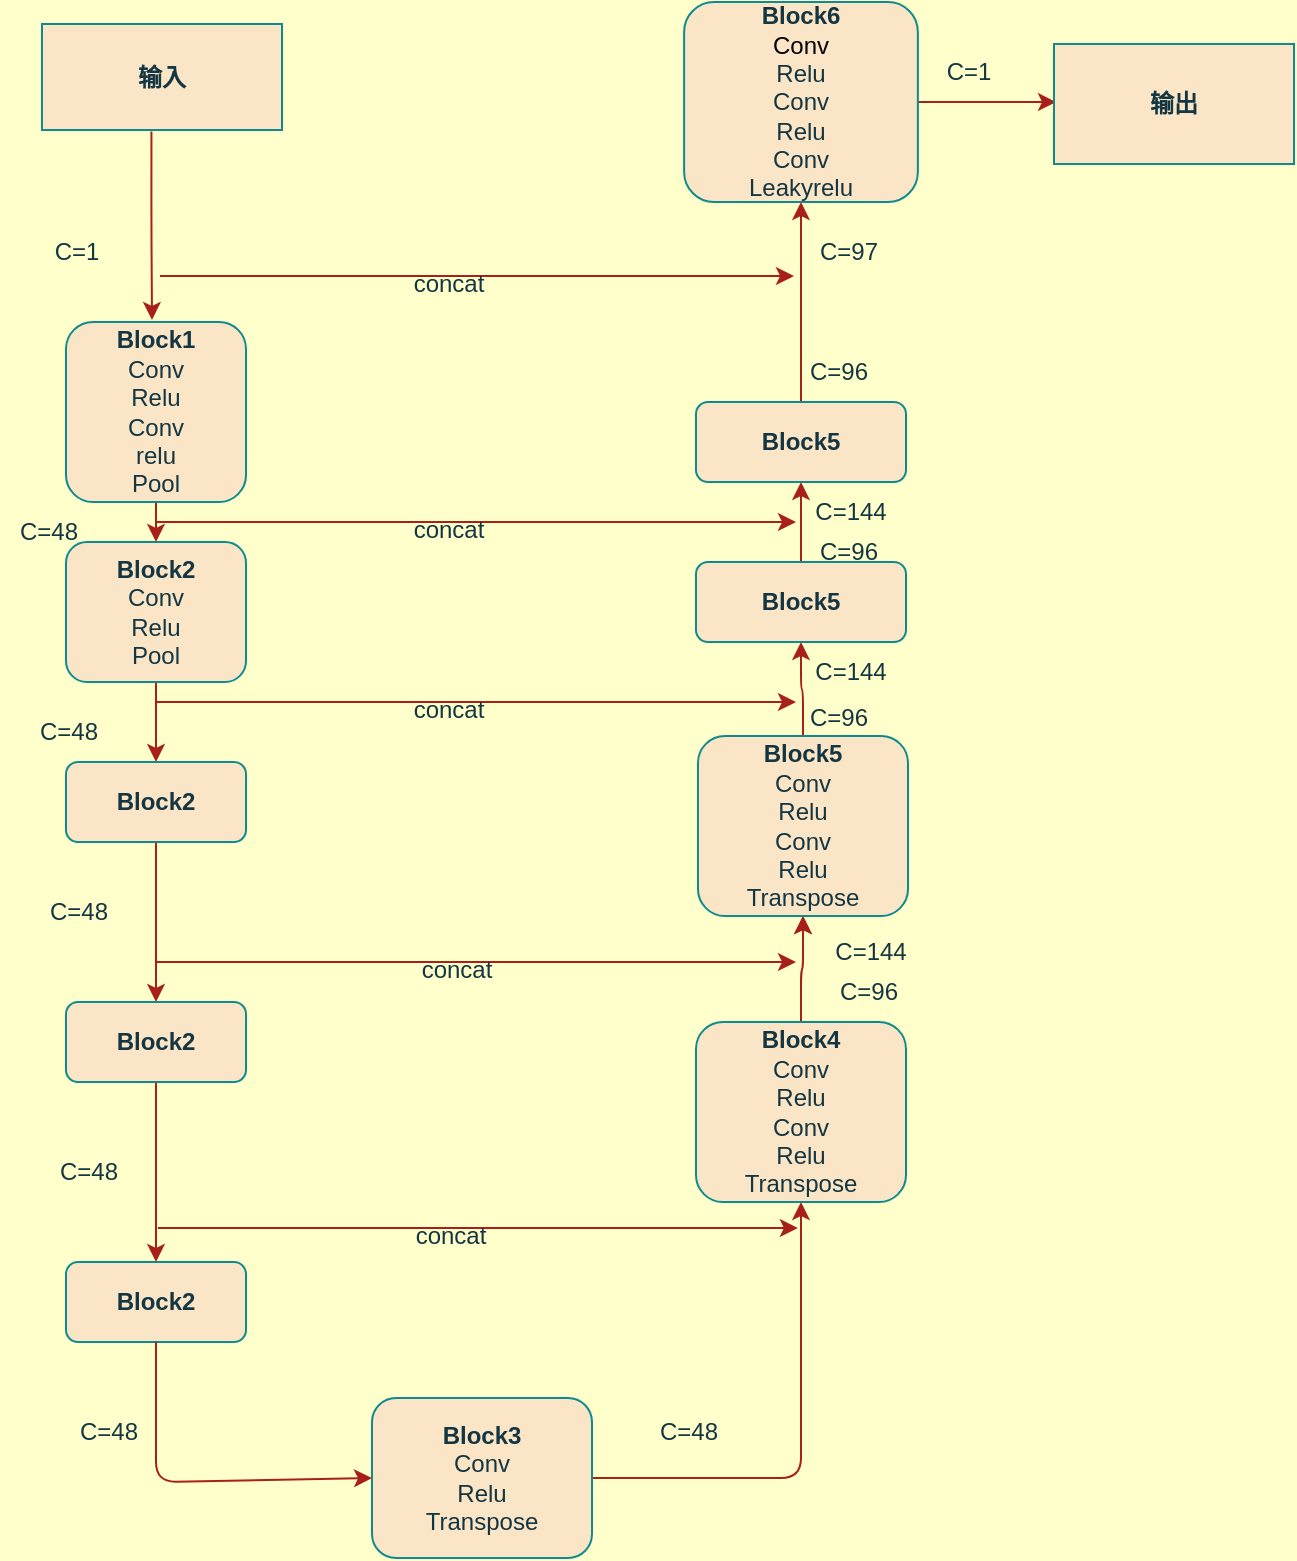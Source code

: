 <mxfile version="28.0.9">
  <diagram name="第 1 页" id="Llp0b9NQfiZDjPyqsILq">
    <mxGraphModel dx="1205" dy="1150" grid="0" gridSize="10" guides="0" tooltips="1" connect="0" arrows="0" fold="1" page="0" pageScale="1" pageWidth="827" pageHeight="1169" background="#FFFFCC" math="0" shadow="0">
      <root>
        <mxCell id="0" />
        <mxCell id="1" parent="0" />
        <mxCell id="0ZAwiDs7WrddA5UiuClp-19" style="edgeStyle=orthogonalEdgeStyle;rounded=1;orthogonalLoop=1;jettySize=auto;html=1;entryX=0.5;entryY=0;entryDx=0;entryDy=0;labelBackgroundColor=none;fontColor=default;strokeColor=#A8201A;fontSize=12;" parent="1" source="0ZAwiDs7WrddA5UiuClp-1" target="0ZAwiDs7WrddA5UiuClp-4" edge="1">
          <mxGeometry relative="1" as="geometry" />
        </mxCell>
        <mxCell id="0ZAwiDs7WrddA5UiuClp-1" value="&lt;b&gt;Block1&lt;/b&gt;&lt;div&gt;Conv&lt;/div&gt;&lt;div&gt;Relu&lt;/div&gt;&lt;div&gt;Conv&lt;/div&gt;&lt;div&gt;relu&lt;/div&gt;&lt;div&gt;Pool&lt;/div&gt;" style="rounded=1;whiteSpace=wrap;html=1;labelBackgroundColor=none;fillColor=#FAE5C7;strokeColor=#0F8B8D;fontColor=#143642;fontSize=12;" parent="1" vertex="1">
          <mxGeometry x="85" y="130" width="90" height="90" as="geometry" />
        </mxCell>
        <mxCell id="0ZAwiDs7WrddA5UiuClp-20" style="edgeStyle=orthogonalEdgeStyle;rounded=1;orthogonalLoop=1;jettySize=auto;html=1;labelBackgroundColor=none;fontColor=default;strokeColor=#A8201A;fontSize=12;" parent="1" source="0ZAwiDs7WrddA5UiuClp-4" target="0ZAwiDs7WrddA5UiuClp-9" edge="1">
          <mxGeometry relative="1" as="geometry" />
        </mxCell>
        <mxCell id="0ZAwiDs7WrddA5UiuClp-4" value="&lt;b&gt;Block2&lt;/b&gt;&lt;div&gt;Conv&lt;/div&gt;&lt;div&gt;Relu&lt;/div&gt;&lt;div&gt;Pool&lt;/div&gt;" style="rounded=1;whiteSpace=wrap;html=1;labelBackgroundColor=none;fillColor=#FAE5C7;strokeColor=#0F8B8D;fontColor=#143642;fontSize=12;" parent="1" vertex="1">
          <mxGeometry x="85" y="240" width="90" height="70" as="geometry" />
        </mxCell>
        <mxCell id="0ZAwiDs7WrddA5UiuClp-21" style="edgeStyle=orthogonalEdgeStyle;rounded=1;orthogonalLoop=1;jettySize=auto;html=1;labelBackgroundColor=none;fontColor=default;strokeColor=#A8201A;fontSize=12;" parent="1" source="0ZAwiDs7WrddA5UiuClp-9" target="0ZAwiDs7WrddA5UiuClp-12" edge="1">
          <mxGeometry relative="1" as="geometry" />
        </mxCell>
        <mxCell id="0ZAwiDs7WrddA5UiuClp-9" value="&lt;b&gt;Block2&lt;/b&gt;" style="rounded=1;whiteSpace=wrap;html=1;labelBackgroundColor=none;fillColor=#FAE5C7;strokeColor=#0F8B8D;fontColor=#143642;fontSize=12;" parent="1" vertex="1">
          <mxGeometry x="85" y="350" width="90" height="40" as="geometry" />
        </mxCell>
        <mxCell id="0ZAwiDs7WrddA5UiuClp-33" style="edgeStyle=orthogonalEdgeStyle;rounded=1;orthogonalLoop=1;jettySize=auto;html=1;entryX=0.5;entryY=1;entryDx=0;entryDy=0;labelBackgroundColor=none;fontColor=default;strokeColor=#A8201A;fontSize=12;" parent="1" source="0ZAwiDs7WrddA5UiuClp-10" target="0ZAwiDs7WrddA5UiuClp-11" edge="1">
          <mxGeometry relative="1" as="geometry" />
        </mxCell>
        <mxCell id="0ZAwiDs7WrddA5UiuClp-10" value="&lt;b&gt;Block3&lt;/b&gt;&lt;br&gt;&lt;div&gt;Conv&lt;/div&gt;&lt;div&gt;Relu&lt;/div&gt;&lt;div&gt;Transpose&lt;/div&gt;" style="rounded=1;whiteSpace=wrap;html=1;labelBackgroundColor=none;fillColor=#FAE5C7;strokeColor=#0F8B8D;fontColor=#143642;fontSize=12;" parent="1" vertex="1">
          <mxGeometry x="238" y="668" width="110" height="80" as="geometry" />
        </mxCell>
        <mxCell id="0ZAwiDs7WrddA5UiuClp-35" style="edgeStyle=orthogonalEdgeStyle;rounded=1;orthogonalLoop=1;jettySize=auto;html=1;entryX=0.5;entryY=1;entryDx=0;entryDy=0;labelBackgroundColor=none;fontColor=default;strokeColor=#A8201A;fontSize=12;" parent="1" source="0ZAwiDs7WrddA5UiuClp-11" target="0ZAwiDs7WrddA5UiuClp-15" edge="1">
          <mxGeometry relative="1" as="geometry" />
        </mxCell>
        <mxCell id="0ZAwiDs7WrddA5UiuClp-44" value="" style="edgeStyle=orthogonalEdgeStyle;rounded=1;orthogonalLoop=1;jettySize=auto;html=1;labelBackgroundColor=none;fontColor=default;strokeColor=#A8201A;fontSize=12;" parent="1" source="0ZAwiDs7WrddA5UiuClp-11" target="0ZAwiDs7WrddA5UiuClp-15" edge="1">
          <mxGeometry relative="1" as="geometry" />
        </mxCell>
        <mxCell id="0ZAwiDs7WrddA5UiuClp-11" value="&lt;b&gt;Block4&lt;/b&gt;&lt;br&gt;&lt;div&gt;Conv&lt;/div&gt;&lt;div&gt;Relu&lt;/div&gt;&lt;div&gt;Conv&lt;/div&gt;&lt;div&gt;Relu&lt;/div&gt;&lt;div&gt;Transpose&lt;/div&gt;" style="rounded=1;whiteSpace=wrap;html=1;labelBackgroundColor=none;fillColor=#FAE5C7;strokeColor=#0F8B8D;fontColor=#143642;fontSize=12;" parent="1" vertex="1">
          <mxGeometry x="400" y="480" width="105" height="90" as="geometry" />
        </mxCell>
        <mxCell id="0ZAwiDs7WrddA5UiuClp-22" style="edgeStyle=orthogonalEdgeStyle;rounded=1;orthogonalLoop=1;jettySize=auto;html=1;labelBackgroundColor=none;fontColor=default;strokeColor=#A8201A;fontSize=12;" parent="1" source="0ZAwiDs7WrddA5UiuClp-12" target="0ZAwiDs7WrddA5UiuClp-14" edge="1">
          <mxGeometry relative="1" as="geometry">
            <Array as="points">
              <mxPoint x="130" y="580" />
              <mxPoint x="130" y="580" />
            </Array>
          </mxGeometry>
        </mxCell>
        <mxCell id="0ZAwiDs7WrddA5UiuClp-12" value="&lt;b&gt;Block2&lt;/b&gt;" style="rounded=1;whiteSpace=wrap;html=1;labelBackgroundColor=none;fillColor=#FAE5C7;strokeColor=#0F8B8D;fontColor=#143642;fontSize=12;" parent="1" vertex="1">
          <mxGeometry x="85" y="470" width="90" height="40" as="geometry" />
        </mxCell>
        <mxCell id="0ZAwiDs7WrddA5UiuClp-14" value="&lt;b&gt;Block2&lt;/b&gt;" style="rounded=1;whiteSpace=wrap;html=1;labelBackgroundColor=none;fillColor=#FAE5C7;strokeColor=#0F8B8D;fontColor=#143642;fontSize=12;" parent="1" vertex="1">
          <mxGeometry x="85" y="600" width="90" height="40" as="geometry" />
        </mxCell>
        <mxCell id="0ZAwiDs7WrddA5UiuClp-57" style="edgeStyle=orthogonalEdgeStyle;rounded=1;orthogonalLoop=1;jettySize=auto;html=1;entryX=0.5;entryY=1;entryDx=0;entryDy=0;labelBackgroundColor=none;fontColor=default;strokeColor=#A8201A;fontSize=12;" parent="1" source="0ZAwiDs7WrddA5UiuClp-15" target="0ZAwiDs7WrddA5UiuClp-53" edge="1">
          <mxGeometry relative="1" as="geometry" />
        </mxCell>
        <mxCell id="0ZAwiDs7WrddA5UiuClp-15" value="&lt;b&gt;Block5&lt;/b&gt;&lt;br&gt;&lt;div&gt;Conv&lt;/div&gt;&lt;div&gt;Relu&lt;/div&gt;&lt;div&gt;Conv&lt;/div&gt;&lt;div&gt;Relu&lt;/div&gt;&lt;div&gt;Transpose&lt;/div&gt;" style="rounded=1;whiteSpace=wrap;html=1;labelBackgroundColor=none;fillColor=#FAE5C7;strokeColor=#0F8B8D;fontColor=#143642;fontSize=12;" parent="1" vertex="1">
          <mxGeometry x="401" y="337" width="105" height="90" as="geometry" />
        </mxCell>
        <mxCell id="0ZAwiDs7WrddA5UiuClp-64" style="edgeStyle=orthogonalEdgeStyle;rounded=1;orthogonalLoop=1;jettySize=auto;html=1;entryX=0;entryY=0.5;entryDx=0;entryDy=0;labelBackgroundColor=none;fontColor=default;strokeColor=#A8201A;fontSize=12;" parent="1" source="0ZAwiDs7WrddA5UiuClp-16" edge="1">
          <mxGeometry relative="1" as="geometry">
            <mxPoint x="580" y="20" as="targetPoint" />
          </mxGeometry>
        </mxCell>
        <mxCell id="0ZAwiDs7WrddA5UiuClp-16" value="&lt;b&gt;Block6&lt;/b&gt;&lt;div&gt;&lt;span style=&quot;background-color: transparent; color: light-dark(rgb(0, 0, 0), rgb(255, 255, 255));&quot;&gt;Conv&lt;/span&gt;&lt;div&gt;Relu&lt;/div&gt;&lt;div&gt;Conv&lt;/div&gt;&lt;div&gt;Relu&lt;/div&gt;&lt;div&gt;Conv&lt;/div&gt;&lt;div&gt;Leakyrelu&lt;/div&gt;&lt;/div&gt;" style="rounded=1;whiteSpace=wrap;html=1;labelBackgroundColor=none;fillColor=#FAE5C7;strokeColor=#0F8B8D;fontColor=#143642;fontSize=12;" parent="1" vertex="1">
          <mxGeometry x="394.06" y="-30" width="116.87" height="100" as="geometry" />
        </mxCell>
        <mxCell id="0ZAwiDs7WrddA5UiuClp-43" value="" style="endArrow=classic;html=1;rounded=1;labelBackgroundColor=none;fontColor=default;strokeColor=#A8201A;fontSize=12;" parent="1" edge="1">
          <mxGeometry width="50" height="50" relative="1" as="geometry">
            <mxPoint x="130" y="450" as="sourcePoint" />
            <mxPoint x="450" y="450" as="targetPoint" />
          </mxGeometry>
        </mxCell>
        <mxCell id="0ZAwiDs7WrddA5UiuClp-89" value="concat" style="edgeLabel;html=1;align=center;verticalAlign=middle;resizable=0;points=[];labelBackgroundColor=none;rounded=1;fontColor=#143642;fontSize=12;" parent="0ZAwiDs7WrddA5UiuClp-43" vertex="1" connectable="0">
          <mxGeometry x="-0.061" y="-4" relative="1" as="geometry">
            <mxPoint as="offset" />
          </mxGeometry>
        </mxCell>
        <mxCell id="0ZAwiDs7WrddA5UiuClp-45" value="" style="endArrow=classic;html=1;rounded=1;exitX=0.5;exitY=1;exitDx=0;exitDy=0;entryX=0;entryY=0.5;entryDx=0;entryDy=0;labelBackgroundColor=none;fontColor=default;strokeColor=#A8201A;fontSize=12;" parent="1" source="0ZAwiDs7WrddA5UiuClp-14" target="0ZAwiDs7WrddA5UiuClp-10" edge="1">
          <mxGeometry width="50" height="50" relative="1" as="geometry">
            <mxPoint x="710" y="580" as="sourcePoint" />
            <mxPoint x="760" y="530" as="targetPoint" />
            <Array as="points">
              <mxPoint x="130" y="710" />
            </Array>
          </mxGeometry>
        </mxCell>
        <mxCell id="0ZAwiDs7WrddA5UiuClp-58" style="edgeStyle=orthogonalEdgeStyle;rounded=1;orthogonalLoop=1;jettySize=auto;html=1;labelBackgroundColor=none;fontColor=default;strokeColor=#A8201A;fontSize=12;" parent="1" source="0ZAwiDs7WrddA5UiuClp-53" target="0ZAwiDs7WrddA5UiuClp-54" edge="1">
          <mxGeometry relative="1" as="geometry" />
        </mxCell>
        <mxCell id="0ZAwiDs7WrddA5UiuClp-53" value="&lt;b&gt;Block5&lt;/b&gt;" style="rounded=1;whiteSpace=wrap;html=1;labelBackgroundColor=none;fillColor=#FAE5C7;strokeColor=#0F8B8D;fontColor=#143642;fontSize=12;" parent="1" vertex="1">
          <mxGeometry x="400" y="250" width="105" height="40" as="geometry" />
        </mxCell>
        <mxCell id="0ZAwiDs7WrddA5UiuClp-59" style="edgeStyle=orthogonalEdgeStyle;rounded=1;orthogonalLoop=1;jettySize=auto;html=1;entryX=0.5;entryY=1;entryDx=0;entryDy=0;labelBackgroundColor=none;fontColor=default;strokeColor=#A8201A;fontSize=12;" parent="1" source="0ZAwiDs7WrddA5UiuClp-54" target="0ZAwiDs7WrddA5UiuClp-16" edge="1">
          <mxGeometry relative="1" as="geometry" />
        </mxCell>
        <mxCell id="0ZAwiDs7WrddA5UiuClp-54" value="&lt;b&gt;Block5&lt;/b&gt;" style="rounded=1;whiteSpace=wrap;html=1;labelBackgroundColor=none;fillColor=#FAE5C7;strokeColor=#0F8B8D;fontColor=#143642;fontSize=12;" parent="1" vertex="1">
          <mxGeometry x="400" y="170" width="105" height="40" as="geometry" />
        </mxCell>
        <mxCell id="0ZAwiDs7WrddA5UiuClp-61" value="" style="endArrow=classic;html=1;rounded=1;labelBackgroundColor=none;fontColor=default;strokeColor=#A8201A;fontSize=12;" parent="1" edge="1">
          <mxGeometry width="50" height="50" relative="1" as="geometry">
            <mxPoint x="130" y="320" as="sourcePoint" />
            <mxPoint x="450" y="320" as="targetPoint" />
          </mxGeometry>
        </mxCell>
        <mxCell id="0ZAwiDs7WrddA5UiuClp-88" value="concat" style="edgeLabel;html=1;align=center;verticalAlign=middle;resizable=0;points=[];labelBackgroundColor=none;rounded=1;fontColor=#143642;fontSize=12;" parent="0ZAwiDs7WrddA5UiuClp-61" vertex="1" connectable="0">
          <mxGeometry x="-0.09" y="-4" relative="1" as="geometry">
            <mxPoint as="offset" />
          </mxGeometry>
        </mxCell>
        <mxCell id="0ZAwiDs7WrddA5UiuClp-65" value="C=1" style="text;html=1;align=center;verticalAlign=middle;resizable=0;points=[];autosize=1;strokeColor=none;fillColor=none;labelBackgroundColor=none;rounded=1;fontColor=#143642;fontSize=12;" parent="1" vertex="1">
          <mxGeometry x="70" y="82" width="40" height="26" as="geometry" />
        </mxCell>
        <mxCell id="0ZAwiDs7WrddA5UiuClp-72" value="C=48" style="text;html=1;align=center;verticalAlign=middle;resizable=0;points=[];autosize=1;strokeColor=none;fillColor=none;labelBackgroundColor=none;rounded=1;fontColor=#143642;fontSize=12;" parent="1" vertex="1">
          <mxGeometry x="52" y="222" width="47" height="26" as="geometry" />
        </mxCell>
        <mxCell id="0ZAwiDs7WrddA5UiuClp-73" value="C=48" style="text;html=1;align=center;verticalAlign=middle;resizable=0;points=[];autosize=1;strokeColor=none;fillColor=none;labelBackgroundColor=none;rounded=1;fontColor=#143642;fontSize=12;" parent="1" vertex="1">
          <mxGeometry x="62" y="322" width="47" height="26" as="geometry" />
        </mxCell>
        <mxCell id="0ZAwiDs7WrddA5UiuClp-74" value="C=48" style="text;html=1;align=center;verticalAlign=middle;resizable=0;points=[];autosize=1;strokeColor=none;fillColor=none;labelBackgroundColor=none;rounded=1;fontColor=#143642;fontSize=12;" parent="1" vertex="1">
          <mxGeometry x="67" y="412" width="47" height="26" as="geometry" />
        </mxCell>
        <mxCell id="0ZAwiDs7WrddA5UiuClp-75" value="C=48" style="text;html=1;align=center;verticalAlign=middle;resizable=0;points=[];autosize=1;strokeColor=none;fillColor=none;labelBackgroundColor=none;rounded=1;fontColor=#143642;fontSize=12;" parent="1" vertex="1">
          <mxGeometry x="72" y="542" width="47" height="26" as="geometry" />
        </mxCell>
        <mxCell id="0ZAwiDs7WrddA5UiuClp-76" value="C=48" style="text;html=1;align=center;verticalAlign=middle;resizable=0;points=[];autosize=1;strokeColor=none;fillColor=none;labelBackgroundColor=none;rounded=1;fontColor=#143642;fontSize=12;" parent="1" vertex="1">
          <mxGeometry x="82" y="672" width="47" height="26" as="geometry" />
        </mxCell>
        <mxCell id="0ZAwiDs7WrddA5UiuClp-77" value="C=48" style="text;html=1;align=center;verticalAlign=middle;resizable=0;points=[];autosize=1;strokeColor=none;fillColor=none;labelBackgroundColor=none;rounded=1;fontColor=#143642;fontSize=12;" parent="1" vertex="1">
          <mxGeometry x="372" y="672" width="47" height="26" as="geometry" />
        </mxCell>
        <mxCell id="0ZAwiDs7WrddA5UiuClp-78" value="C=96" style="text;html=1;align=center;verticalAlign=middle;resizable=0;points=[];autosize=1;strokeColor=none;fillColor=none;labelBackgroundColor=none;rounded=1;fontColor=#143642;fontSize=12;" parent="1" vertex="1">
          <mxGeometry x="462.93" y="452" width="47" height="26" as="geometry" />
        </mxCell>
        <mxCell id="0ZAwiDs7WrddA5UiuClp-79" value="C=144" style="text;html=1;align=center;verticalAlign=middle;resizable=0;points=[];autosize=1;strokeColor=none;fillColor=none;labelBackgroundColor=none;rounded=1;fontColor=#143642;fontSize=12;" parent="1" vertex="1">
          <mxGeometry x="459.93" y="432" width="54" height="26" as="geometry" />
        </mxCell>
        <mxCell id="0ZAwiDs7WrddA5UiuClp-80" value="C=96" style="text;html=1;align=center;verticalAlign=middle;resizable=0;points=[];autosize=1;strokeColor=none;fillColor=none;labelBackgroundColor=none;rounded=1;arcSize=50;fontColor=#143642;fontSize=12;" parent="1" vertex="1">
          <mxGeometry x="447.93" y="315" width="47" height="26" as="geometry" />
        </mxCell>
        <mxCell id="0ZAwiDs7WrddA5UiuClp-81" value="C=144" style="text;html=1;align=center;verticalAlign=middle;resizable=0;points=[];autosize=1;strokeColor=none;fillColor=none;labelBackgroundColor=none;rounded=1;fontColor=#143642;fontSize=12;" parent="1" vertex="1">
          <mxGeometry x="449.93" y="292" width="54" height="26" as="geometry" />
        </mxCell>
        <mxCell id="0ZAwiDs7WrddA5UiuClp-82" value="C=144" style="text;html=1;align=center;verticalAlign=middle;resizable=0;points=[];autosize=1;strokeColor=none;fillColor=none;labelBackgroundColor=none;rounded=1;fontColor=#143642;fontSize=12;" parent="1" vertex="1">
          <mxGeometry x="449.93" y="212" width="54" height="26" as="geometry" />
        </mxCell>
        <mxCell id="0ZAwiDs7WrddA5UiuClp-83" value="C=96" style="text;html=1;align=center;verticalAlign=middle;resizable=0;points=[];autosize=1;strokeColor=none;fillColor=none;labelBackgroundColor=none;rounded=1;fontColor=#143642;fontSize=12;" parent="1" vertex="1">
          <mxGeometry x="452.93" y="232" width="47" height="26" as="geometry" />
        </mxCell>
        <mxCell id="0ZAwiDs7WrddA5UiuClp-84" value="C=96" style="text;html=1;align=center;verticalAlign=middle;resizable=0;points=[];autosize=1;strokeColor=none;fillColor=none;labelBackgroundColor=none;rounded=1;fontColor=#143642;fontSize=12;" parent="1" vertex="1">
          <mxGeometry x="447.93" y="142" width="47" height="26" as="geometry" />
        </mxCell>
        <mxCell id="0ZAwiDs7WrddA5UiuClp-85" value="C=97" style="text;html=1;align=center;verticalAlign=middle;resizable=0;points=[];autosize=1;strokeColor=none;fillColor=none;labelBackgroundColor=none;rounded=1;fontColor=#143642;fontSize=12;" parent="1" vertex="1">
          <mxGeometry x="452.93" y="82" width="47" height="26" as="geometry" />
        </mxCell>
        <mxCell id="0ZAwiDs7WrddA5UiuClp-86" value="C=1" style="text;html=1;align=center;verticalAlign=middle;resizable=0;points=[];autosize=1;strokeColor=none;fillColor=none;labelBackgroundColor=none;rounded=1;fontColor=#143642;fontSize=12;" parent="1" vertex="1">
          <mxGeometry x="515.93" y="-8" width="40" height="26" as="geometry" />
        </mxCell>
        <mxCell id="0ZAwiDs7WrddA5UiuClp-91" value="" style="endArrow=classic;html=1;rounded=1;labelBackgroundColor=none;fontColor=default;strokeColor=#A8201A;fontSize=12;" parent="1" edge="1">
          <mxGeometry width="50" height="50" relative="1" as="geometry">
            <mxPoint x="130" y="230" as="sourcePoint" />
            <mxPoint x="450" y="230" as="targetPoint" />
          </mxGeometry>
        </mxCell>
        <mxCell id="0ZAwiDs7WrddA5UiuClp-92" value="concat" style="edgeLabel;html=1;align=center;verticalAlign=middle;resizable=0;points=[];labelBackgroundColor=none;rounded=1;fontColor=#143642;fontSize=12;" parent="0ZAwiDs7WrddA5UiuClp-91" vertex="1" connectable="0">
          <mxGeometry x="-0.09" y="-4" relative="1" as="geometry">
            <mxPoint as="offset" />
          </mxGeometry>
        </mxCell>
        <mxCell id="0ZAwiDs7WrddA5UiuClp-93" value="" style="endArrow=classic;html=1;rounded=1;labelBackgroundColor=none;fontColor=default;strokeColor=#A8201A;fontSize=12;" parent="1" edge="1">
          <mxGeometry width="50" height="50" relative="1" as="geometry">
            <mxPoint x="130.93" y="583" as="sourcePoint" />
            <mxPoint x="450.93" y="583" as="targetPoint" />
          </mxGeometry>
        </mxCell>
        <mxCell id="0ZAwiDs7WrddA5UiuClp-94" value="concat" style="edgeLabel;html=1;align=center;verticalAlign=middle;resizable=0;points=[];labelBackgroundColor=none;rounded=1;fontColor=#143642;fontSize=12;" parent="0ZAwiDs7WrddA5UiuClp-93" vertex="1" connectable="0">
          <mxGeometry x="-0.09" y="-4" relative="1" as="geometry">
            <mxPoint as="offset" />
          </mxGeometry>
        </mxCell>
        <mxCell id="0ZAwiDs7WrddA5UiuClp-95" value="&lt;b&gt;输出&lt;/b&gt;" style="rounded=0;whiteSpace=wrap;html=1;labelBackgroundColor=none;fillColor=#FAE5C7;strokeColor=#0F8B8D;fontColor=#143642;fontSize=12;" parent="1" vertex="1">
          <mxGeometry x="579" y="-9" width="120" height="60" as="geometry" />
        </mxCell>
        <mxCell id="0ZAwiDs7WrddA5UiuClp-96" value="&lt;b&gt;输入&lt;/b&gt;" style="rounded=0;whiteSpace=wrap;html=1;labelBackgroundColor=none;fillColor=#FAE5C7;strokeColor=#0F8B8D;fontColor=#143642;fontSize=12;" parent="1" vertex="1">
          <mxGeometry x="73" y="-19" width="120" height="53" as="geometry" />
        </mxCell>
        <mxCell id="0ZAwiDs7WrddA5UiuClp-97" value="" style="endArrow=classic;html=1;rounded=1;labelBackgroundColor=none;fontColor=default;strokeColor=#A8201A;fontSize=12;" parent="1" edge="1">
          <mxGeometry width="50" height="50" relative="1" as="geometry">
            <mxPoint x="132" y="107" as="sourcePoint" />
            <mxPoint x="449" y="107" as="targetPoint" />
          </mxGeometry>
        </mxCell>
        <mxCell id="0ZAwiDs7WrddA5UiuClp-98" value="concat" style="edgeLabel;html=1;align=center;verticalAlign=middle;resizable=0;points=[];labelBackgroundColor=none;rounded=1;fontColor=#143642;fontSize=12;" parent="0ZAwiDs7WrddA5UiuClp-97" vertex="1" connectable="0">
          <mxGeometry x="-0.09" y="-4" relative="1" as="geometry">
            <mxPoint as="offset" />
          </mxGeometry>
        </mxCell>
        <mxCell id="MAAyZzWKW7p1De1UbzWa-2" style="edgeStyle=orthogonalEdgeStyle;rounded=1;orthogonalLoop=1;jettySize=auto;html=1;labelBackgroundColor=none;fontColor=default;strokeColor=#A8201A;fontSize=12;exitX=0.456;exitY=1.013;exitDx=0;exitDy=0;exitPerimeter=0;" edge="1" parent="1" source="0ZAwiDs7WrddA5UiuClp-96">
          <mxGeometry relative="1" as="geometry">
            <mxPoint x="158" y="415" as="sourcePoint" />
            <mxPoint x="128" y="129" as="targetPoint" />
          </mxGeometry>
        </mxCell>
      </root>
    </mxGraphModel>
  </diagram>
</mxfile>
